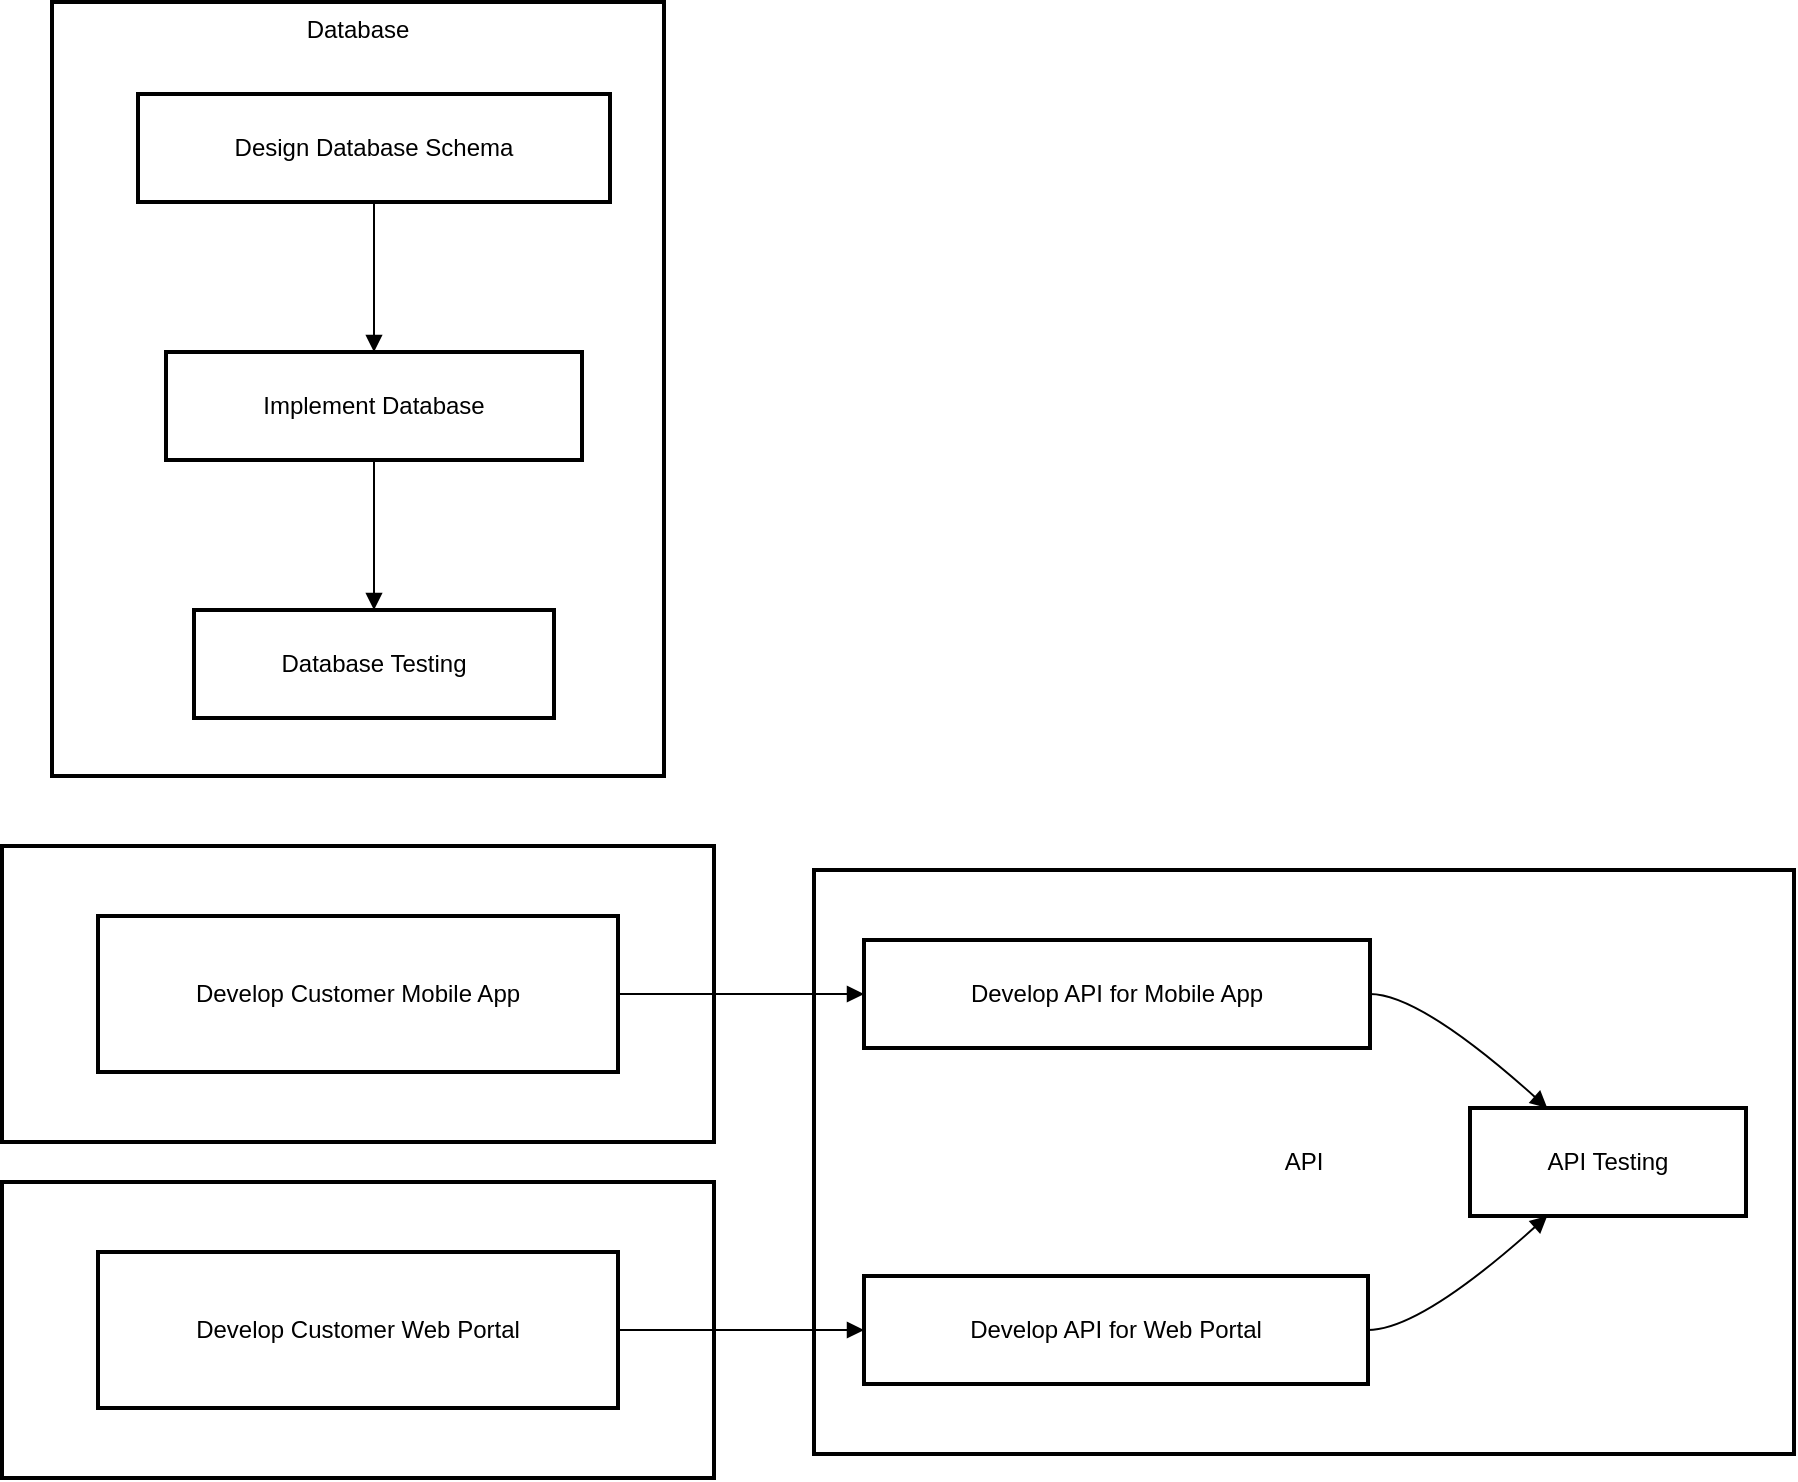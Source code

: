 <mxfile version="26.0.5" pages="2">
  <diagram name="Page-1" id="XIioaN0XfgHJQbFjZzjG">
    <mxGraphModel>
      <root>
        <mxCell id="0" />
        <mxCell id="1" parent="0" />
        <mxCell id="2" value="API" style="whiteSpace=wrap;strokeWidth=2;" vertex="1" parent="1">
          <mxGeometry x="414" y="442" width="490" height="292" as="geometry" />
        </mxCell>
        <mxCell id="3" value="Database" style="whiteSpace=wrap;strokeWidth=2;verticalAlign=top;" vertex="1" parent="1">
          <mxGeometry x="33" y="8" width="306" height="387" as="geometry" />
        </mxCell>
        <mxCell id="4" value="Design Database Schema" style="whiteSpace=wrap;strokeWidth=2;" vertex="1" parent="3">
          <mxGeometry x="43" y="46" width="236" height="54" as="geometry" />
        </mxCell>
        <mxCell id="5" value="Implement Database" style="whiteSpace=wrap;strokeWidth=2;" vertex="1" parent="3">
          <mxGeometry x="57" y="175" width="208" height="54" as="geometry" />
        </mxCell>
        <mxCell id="6" value="Database Testing" style="whiteSpace=wrap;strokeWidth=2;" vertex="1" parent="3">
          <mxGeometry x="71" y="304" width="180" height="54" as="geometry" />
        </mxCell>
        <mxCell id="7" value="" style="curved=1;startArrow=none;endArrow=block;exitX=0.5;exitY=0.99;entryX=0.5;entryY=-0.01;" edge="1" parent="3" source="4" target="5">
          <mxGeometry relative="1" as="geometry">
            <Array as="points" />
          </mxGeometry>
        </mxCell>
        <mxCell id="8" value="" style="curved=1;startArrow=none;endArrow=block;exitX=0.5;exitY=0.99;entryX=0.5;entryY=-0.01;" edge="1" parent="3" source="5" target="6">
          <mxGeometry relative="1" as="geometry">
            <Array as="points" />
          </mxGeometry>
        </mxCell>
        <mxCell id="9" value="Web" style="whiteSpace=wrap;strokeWidth=2;" vertex="1" parent="1">
          <mxGeometry x="8" y="598" width="356" height="148" as="geometry" />
        </mxCell>
        <mxCell id="10" value="App" style="whiteSpace=wrap;strokeWidth=2;" vertex="1" parent="1">
          <mxGeometry x="8" y="430" width="356" height="148" as="geometry" />
        </mxCell>
        <mxCell id="11" value="Develop Customer Mobile App" style="whiteSpace=wrap;strokeWidth=2;" vertex="1" parent="1">
          <mxGeometry x="56" y="465" width="260" height="78" as="geometry" />
        </mxCell>
        <mxCell id="12" value="Develop Customer Web Portal" style="whiteSpace=wrap;strokeWidth=2;" vertex="1" parent="1">
          <mxGeometry x="56" y="633" width="260" height="78" as="geometry" />
        </mxCell>
        <mxCell id="13" value="Develop API for Mobile App" style="whiteSpace=wrap;strokeWidth=2;" vertex="1" parent="1">
          <mxGeometry x="439" y="477" width="253" height="54" as="geometry" />
        </mxCell>
        <mxCell id="14" value="Develop API for Web Portal" style="whiteSpace=wrap;strokeWidth=2;" vertex="1" parent="1">
          <mxGeometry x="439" y="645" width="252" height="54" as="geometry" />
        </mxCell>
        <mxCell id="15" value="API Testing" style="whiteSpace=wrap;strokeWidth=2;" vertex="1" parent="1">
          <mxGeometry x="742" y="561" width="138" height="54" as="geometry" />
        </mxCell>
        <mxCell id="16" value="" style="curved=1;startArrow=none;endArrow=block;exitX=1;exitY=0.5;entryX=0;entryY=0.5;" edge="1" parent="1" source="11" target="13">
          <mxGeometry relative="1" as="geometry">
            <Array as="points" />
          </mxGeometry>
        </mxCell>
        <mxCell id="17" value="" style="curved=1;startArrow=none;endArrow=block;exitX=1;exitY=0.5;entryX=0;entryY=0.5;" edge="1" parent="1" source="12" target="14">
          <mxGeometry relative="1" as="geometry">
            <Array as="points" />
          </mxGeometry>
        </mxCell>
        <mxCell id="18" value="" style="curved=1;startArrow=none;endArrow=block;exitX=1;exitY=0.5;entryX=0.28;entryY=0;" edge="1" parent="1" source="13" target="15">
          <mxGeometry relative="1" as="geometry">
            <Array as="points">
              <mxPoint x="717" y="504" />
            </Array>
          </mxGeometry>
        </mxCell>
        <mxCell id="19" value="" style="curved=1;startArrow=none;endArrow=block;exitX=1;exitY=0.5;entryX=0.28;entryY=1;" edge="1" parent="1" source="14" target="15">
          <mxGeometry relative="1" as="geometry">
            <Array as="points">
              <mxPoint x="717" y="672" />
            </Array>
          </mxGeometry>
        </mxCell>
      </root>
    </mxGraphModel>
  </diagram>
  <diagram id="-7nPmq3wleAeHU33Wum7" name="Page-2">
    <mxGraphModel dx="1010" dy="727" grid="1" gridSize="10" guides="1" tooltips="1" connect="1" arrows="1" fold="1" page="1" pageScale="1" pageWidth="1100" pageHeight="850" math="0" shadow="0">
      <root>
        <mxCell id="0" />
        <mxCell id="1" parent="0" />
        <mxCell id="su6jnVx_9wXJ4ra5WlR0-1" value="&lt;b&gt;&lt;font style=&quot;font-size: 16px;&quot;&gt;Mobile App&lt;/font&gt;&lt;/b&gt;&lt;div&gt;&lt;br&gt;&lt;/div&gt;" style="text;html=1;align=center;verticalAlign=middle;resizable=0;points=[];autosize=1;strokeColor=none;fillColor=none;" vertex="1" parent="1">
          <mxGeometry x="140" y="30" width="110" height="50" as="geometry" />
        </mxCell>
        <mxCell id="su6jnVx_9wXJ4ra5WlR0-4" value="" style="rounded=0;whiteSpace=wrap;html=1;" vertex="1" parent="1">
          <mxGeometry x="30" y="80" width="350" height="400" as="geometry" />
        </mxCell>
        <mxCell id="su6jnVx_9wXJ4ra5WlR0-5" value="Grocery List Managment" style="rounded=0;whiteSpace=wrap;html=1;" vertex="1" parent="1">
          <mxGeometry x="70" y="120" width="260" height="30" as="geometry" />
        </mxCell>
        <mxCell id="su6jnVx_9wXJ4ra5WlR0-6" value="&lt;div&gt;&amp;nbsp;Optimized Route Generation&lt;/div&gt;" style="rounded=0;whiteSpace=wrap;html=1;" vertex="1" parent="1">
          <mxGeometry x="70" y="230" width="260" height="30" as="geometry" />
        </mxCell>
        <mxCell id="su6jnVx_9wXJ4ra5WlR0-7" value="&lt;div&gt;&amp;nbsp;Navigation Interface&lt;/div&gt;" style="rounded=0;whiteSpace=wrap;html=1;" vertex="1" parent="1">
          <mxGeometry x="65" y="320" width="260" height="30" as="geometry" />
        </mxCell>
        <mxCell id="su6jnVx_9wXJ4ra5WlR0-8" value="&amp;nbsp;Real-Time Updated routes" style="rounded=0;whiteSpace=wrap;html=1;" vertex="1" parent="1">
          <mxGeometry x="65" y="395" width="260" height="30" as="geometry" />
        </mxCell>
        <mxCell id="su6jnVx_9wXJ4ra5WlR0-10" value="" style="rounded=0;whiteSpace=wrap;html=1;" vertex="1" parent="1">
          <mxGeometry x="560" y="80" width="350" height="260" as="geometry" />
        </mxCell>
        <mxCell id="su6jnVx_9wXJ4ra5WlR0-11" value="&lt;div&gt;&amp;nbsp;Store Layout Managment&lt;/div&gt;" style="rounded=0;whiteSpace=wrap;html=1;" vertex="1" parent="1">
          <mxGeometry x="610" y="120" width="250" height="30" as="geometry" />
        </mxCell>
        <mxCell id="su6jnVx_9wXJ4ra5WlR0-12" value="&lt;div&gt;&amp;nbsp;Real-Time Data Synchronization&lt;/div&gt;" style="rounded=0;whiteSpace=wrap;html=1;" vertex="1" parent="1">
          <mxGeometry x="610" y="170" width="250" height="30" as="geometry" />
        </mxCell>
        <mxCell id="su6jnVx_9wXJ4ra5WlR0-13" value="&lt;div&gt;&amp;nbsp;Product Catalog Managment&lt;/div&gt;" style="rounded=0;whiteSpace=wrap;html=1;" vertex="1" parent="1">
          <mxGeometry x="610" y="220" width="250" height="30" as="geometry" />
        </mxCell>
        <mxCell id="su6jnVx_9wXJ4ra5WlR0-15" value="&lt;div&gt;&lt;div&gt;&lt;span style=&quot;font-size: 16px;&quot;&gt;&lt;b&gt;Store Owner Web Platform&lt;/b&gt;&lt;/span&gt;&lt;/div&gt;&lt;/div&gt;&lt;div&gt;&lt;br&gt;&lt;/div&gt;" style="text;html=1;align=center;verticalAlign=middle;resizable=0;points=[];autosize=1;strokeColor=none;fillColor=none;" vertex="1" parent="1">
          <mxGeometry x="610" y="40" width="230" height="50" as="geometry" />
        </mxCell>
        <mxCell id="su6jnVx_9wXJ4ra5WlR0-18" value="" style="endArrow=classic;startArrow=classic;html=1;rounded=0;exitX=1;exitY=0.5;exitDx=0;exitDy=0;entryX=0;entryY=0.5;entryDx=0;entryDy=0;" edge="1" parent="1" source="su6jnVx_9wXJ4ra5WlR0-8" target="su6jnVx_9wXJ4ra5WlR0-12">
          <mxGeometry width="50" height="50" relative="1" as="geometry">
            <mxPoint x="520" y="170" as="sourcePoint" />
            <mxPoint x="570" y="120" as="targetPoint" />
          </mxGeometry>
        </mxCell>
        <mxCell id="su6jnVx_9wXJ4ra5WlR0-19" value="" style="endArrow=classic;startArrow=classic;html=1;rounded=0;exitX=1;exitY=0.5;exitDx=0;exitDy=0;entryX=0;entryY=0.5;entryDx=0;entryDy=0;" edge="1" parent="1" source="su6jnVx_9wXJ4ra5WlR0-7" target="su6jnVx_9wXJ4ra5WlR0-11">
          <mxGeometry width="50" height="50" relative="1" as="geometry">
            <mxPoint x="460" y="180" as="sourcePoint" />
            <mxPoint x="510" y="130" as="targetPoint" />
          </mxGeometry>
        </mxCell>
        <mxCell id="su6jnVx_9wXJ4ra5WlR0-25" value="" style="endArrow=classic;startArrow=classic;html=1;rounded=0;entryX=0;entryY=0.5;entryDx=0;entryDy=0;exitX=1;exitY=0.5;exitDx=0;exitDy=0;" edge="1" parent="1" source="su6jnVx_9wXJ4ra5WlR0-5" target="su6jnVx_9wXJ4ra5WlR0-13">
          <mxGeometry width="50" height="50" relative="1" as="geometry">
            <mxPoint x="470" y="170" as="sourcePoint" />
            <mxPoint x="520" y="120" as="targetPoint" />
          </mxGeometry>
        </mxCell>
        <mxCell id="su6jnVx_9wXJ4ra5WlR0-26" value="" style="endArrow=classic;startArrow=classic;html=1;rounded=0;entryX=0.5;entryY=1;entryDx=0;entryDy=0;exitX=0.5;exitY=0;exitDx=0;exitDy=0;" edge="1" parent="1" source="su6jnVx_9wXJ4ra5WlR0-6" target="su6jnVx_9wXJ4ra5WlR0-5">
          <mxGeometry width="50" height="50" relative="1" as="geometry">
            <mxPoint x="160" y="220" as="sourcePoint" />
            <mxPoint x="210" y="170" as="targetPoint" />
          </mxGeometry>
        </mxCell>
        <mxCell id="su6jnVx_9wXJ4ra5WlR0-27" value="" style="endArrow=classic;html=1;rounded=0;" edge="1" parent="1">
          <mxGeometry width="50" height="50" relative="1" as="geometry">
            <mxPoint x="194.55" y="270" as="sourcePoint" />
            <mxPoint x="195" y="310" as="targetPoint" />
          </mxGeometry>
        </mxCell>
        <mxCell id="su6jnVx_9wXJ4ra5WlR0-28" value="" style="endArrow=classic;html=1;rounded=0;exitX=0;exitY=0.75;exitDx=0;exitDy=0;" edge="1" parent="1" source="su6jnVx_9wXJ4ra5WlR0-8">
          <mxGeometry width="50" height="50" relative="1" as="geometry">
            <mxPoint x="65" y="410" as="sourcePoint" />
            <mxPoint x="65" y="250" as="targetPoint" />
            <Array as="points">
              <mxPoint x="40" y="280" />
            </Array>
          </mxGeometry>
        </mxCell>
      </root>
    </mxGraphModel>
  </diagram>
</mxfile>
